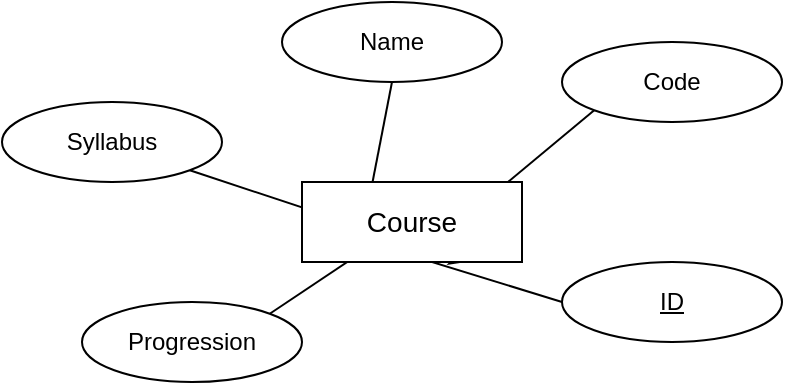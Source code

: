 <mxfile>
    <diagram id="Jr5I5_2Ijp4Cv5adaoXG" name="Page-1">
        <mxGraphModel dx="584" dy="427" grid="1" gridSize="10" guides="1" tooltips="1" connect="1" arrows="1" fold="1" page="1" pageScale="1" pageWidth="1169" pageHeight="827" math="0" shadow="0">
            <root>
                <mxCell id="0"/>
                <mxCell id="1" parent="0"/>
                <mxCell id="12" style="edgeStyle=none;html=1;exitX=0;exitY=0.5;exitDx=0;exitDy=0;entryX=0;entryY=0.5;entryDx=0;entryDy=0;" edge="1" parent="1" source="5" target="2">
                    <mxGeometry relative="1" as="geometry"/>
                </mxCell>
                <mxCell id="11" style="edgeStyle=none;html=1;exitX=0;exitY=1;exitDx=0;exitDy=0;entryX=0.5;entryY=1;entryDx=0;entryDy=0;" edge="1" parent="1" source="4" target="2">
                    <mxGeometry relative="1" as="geometry"/>
                </mxCell>
                <mxCell id="10" style="edgeStyle=none;html=1;exitX=0.5;exitY=1;exitDx=0;exitDy=0;entryX=0.25;entryY=1;entryDx=0;entryDy=0;" edge="1" parent="1" source="3" target="2">
                    <mxGeometry relative="1" as="geometry"/>
                </mxCell>
                <mxCell id="9" style="edgeStyle=none;html=1;exitX=1;exitY=1;exitDx=0;exitDy=0;entryX=0.75;entryY=1;entryDx=0;entryDy=0;" edge="1" parent="1" source="6" target="2">
                    <mxGeometry relative="1" as="geometry"/>
                </mxCell>
                <mxCell id="8" style="edgeStyle=none;html=1;exitX=1;exitY=0;exitDx=0;exitDy=0;entryX=0.75;entryY=0;entryDx=0;entryDy=0;" edge="1" parent="1" source="7" target="2">
                    <mxGeometry relative="1" as="geometry"/>
                </mxCell>
                <mxCell id="2" value="&lt;font style=&quot;font-size: 14px;&quot;&gt;Course&lt;/font&gt;" style="whiteSpace=wrap;html=1;" vertex="1" parent="1">
                    <mxGeometry x="240" y="190" width="110" height="40" as="geometry"/>
                </mxCell>
                <mxCell id="3" value="Name" style="ellipse;whiteSpace=wrap;html=1;" vertex="1" parent="1">
                    <mxGeometry x="230" y="100" width="110" height="40" as="geometry"/>
                </mxCell>
                <mxCell id="4" value="Code" style="ellipse;whiteSpace=wrap;html=1;" vertex="1" parent="1">
                    <mxGeometry x="370" y="120" width="110" height="40" as="geometry"/>
                </mxCell>
                <mxCell id="5" value="&lt;u&gt;ID&lt;/u&gt;" style="ellipse;whiteSpace=wrap;html=1;" vertex="1" parent="1">
                    <mxGeometry x="370" y="230" width="110" height="40" as="geometry"/>
                </mxCell>
                <mxCell id="6" value="Syllabus" style="ellipse;whiteSpace=wrap;html=1;" vertex="1" parent="1">
                    <mxGeometry x="90" y="150" width="110" height="40" as="geometry"/>
                </mxCell>
                <mxCell id="7" value="Progression" style="ellipse;whiteSpace=wrap;html=1;" vertex="1" parent="1">
                    <mxGeometry x="130" y="250" width="110" height="40" as="geometry"/>
                </mxCell>
            </root>
        </mxGraphModel>
    </diagram>
</mxfile>
